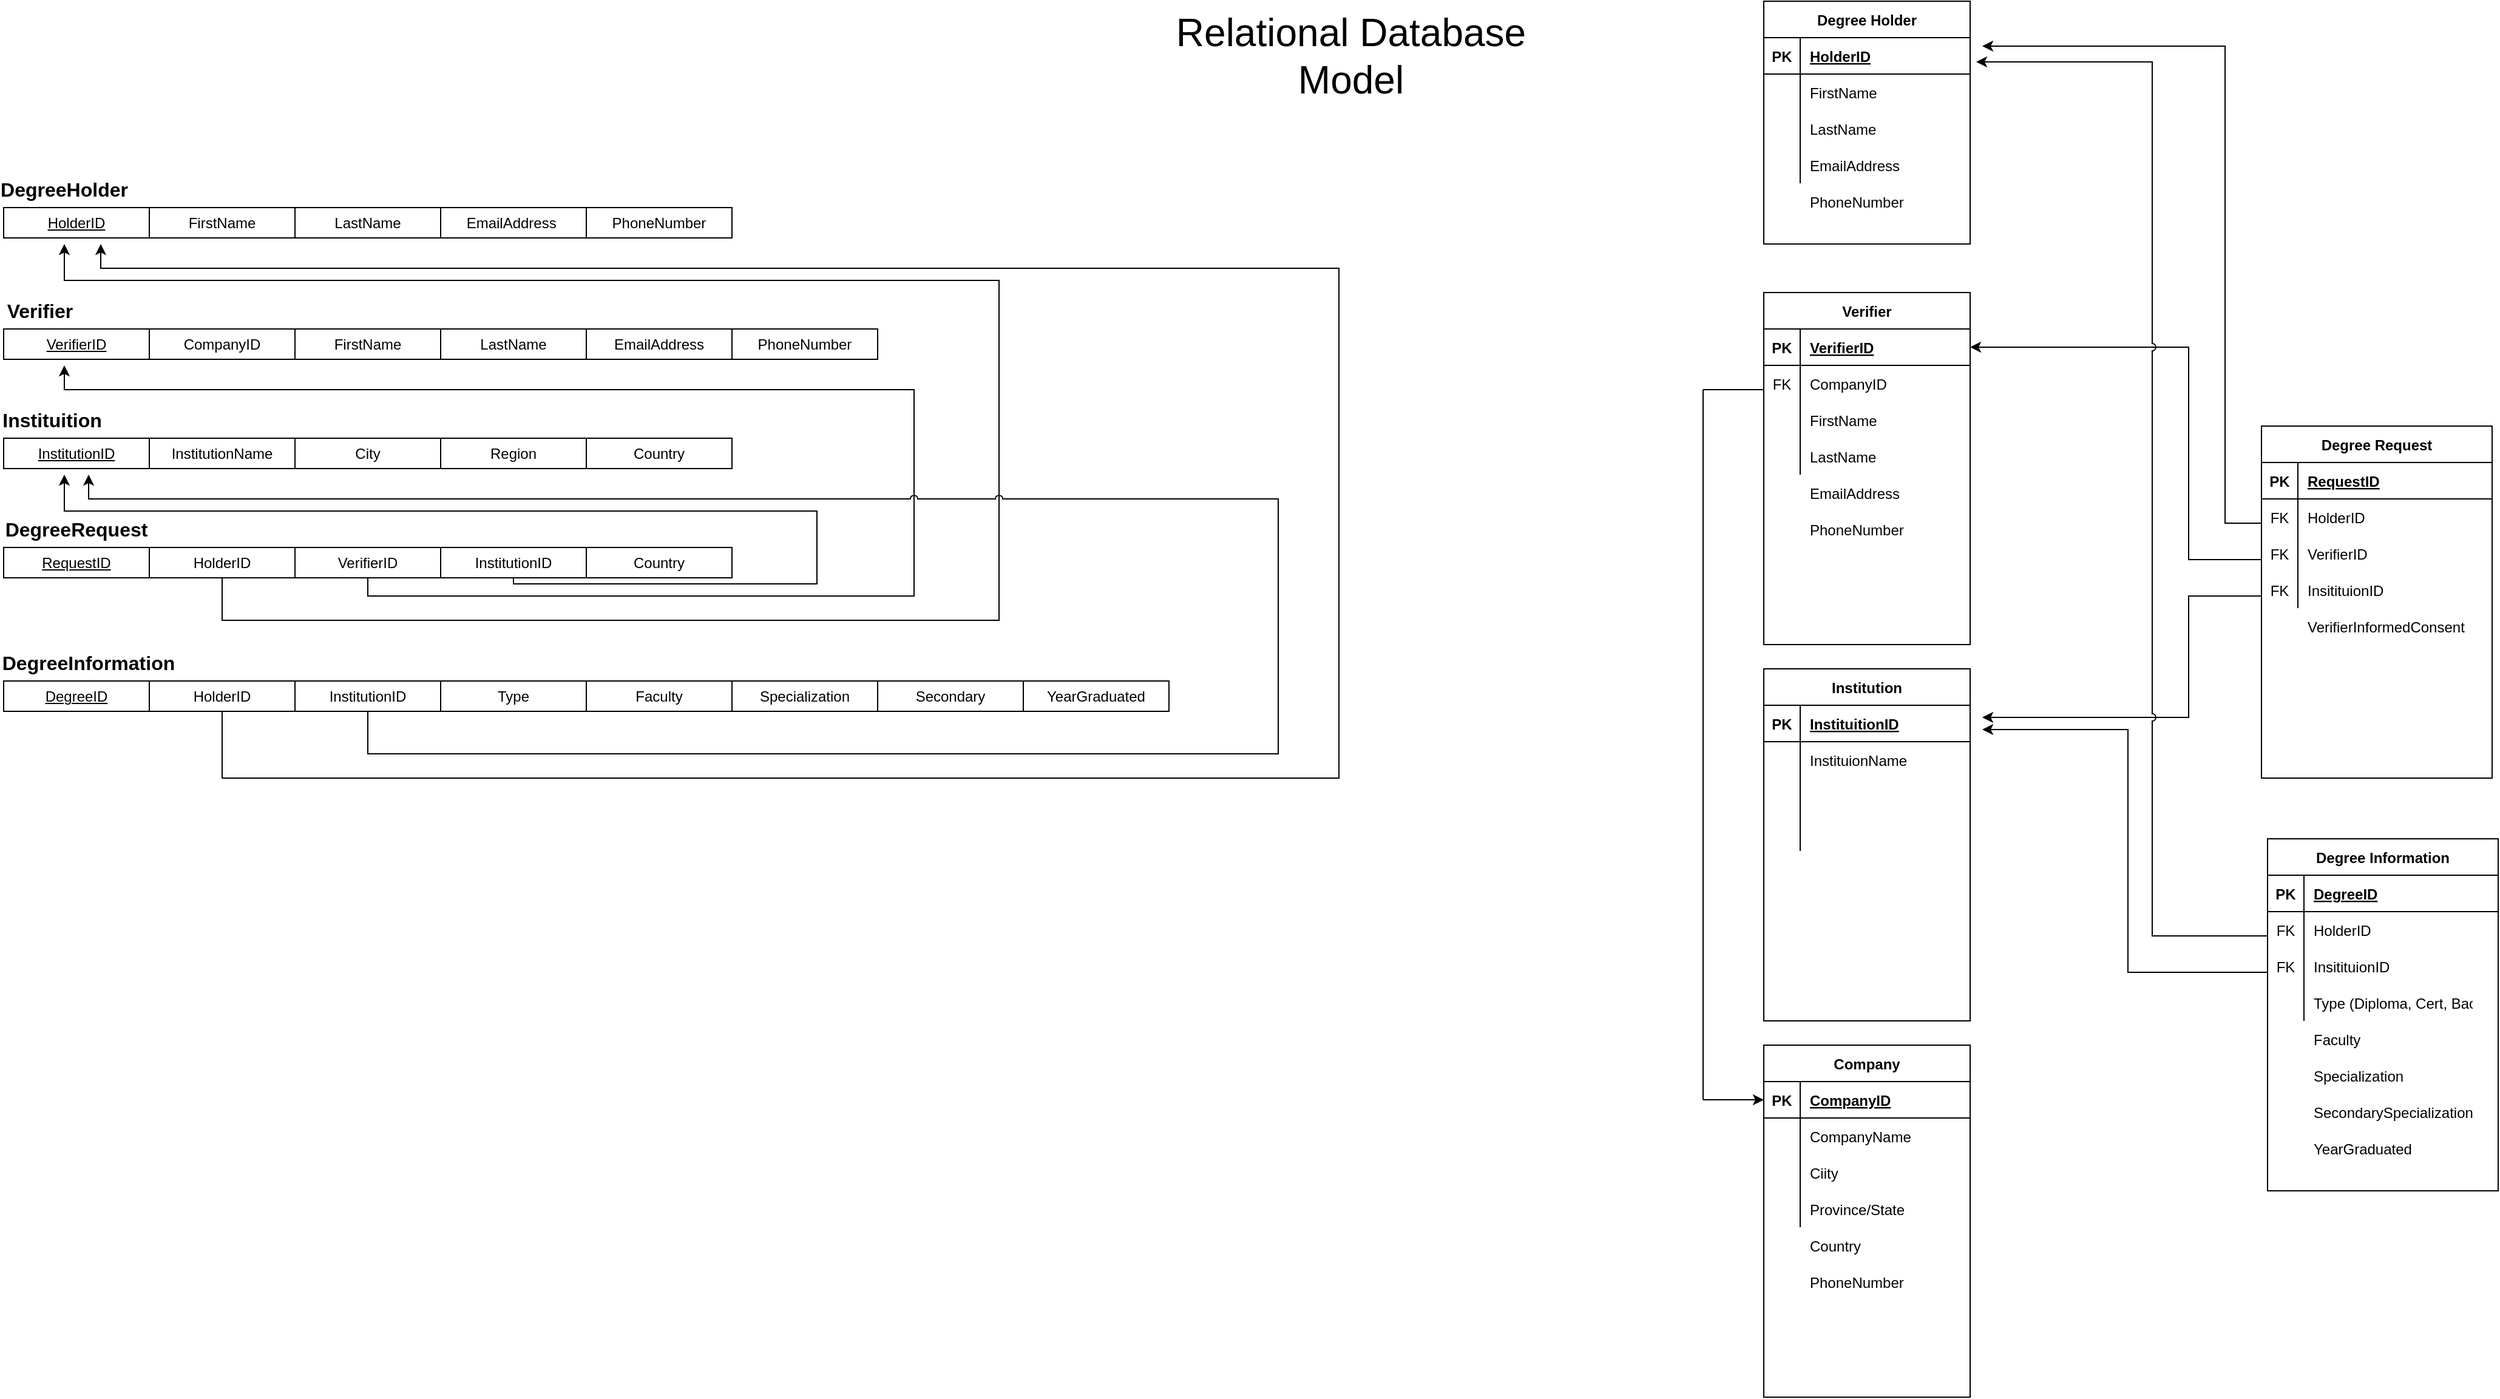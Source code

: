 <mxfile version="15.7.4" type="github">
  <diagram id="PkiKbskwBXoPGi8H-dcF" name="Page-1">
    <mxGraphModel dx="3731" dy="1134" grid="1" gridSize="10" guides="1" tooltips="1" connect="1" arrows="1" fold="1" page="1" pageScale="1" pageWidth="850" pageHeight="1100" math="0" shadow="0">
      <root>
        <mxCell id="0" />
        <mxCell id="1" parent="0" />
        <mxCell id="SjxEYa4bxG3GSwVHgH7I-1" value="Degree Holder" style="shape=table;startSize=30;container=1;collapsible=1;childLayout=tableLayout;fixedRows=1;rowLines=0;fontStyle=1;align=center;resizeLast=1;" vertex="1" parent="1">
          <mxGeometry x="-70" y="80" width="170" height="200" as="geometry" />
        </mxCell>
        <mxCell id="SjxEYa4bxG3GSwVHgH7I-2" value="" style="shape=partialRectangle;collapsible=0;dropTarget=0;pointerEvents=0;fillColor=none;top=0;left=0;bottom=1;right=0;points=[[0,0.5],[1,0.5]];portConstraint=eastwest;" vertex="1" parent="SjxEYa4bxG3GSwVHgH7I-1">
          <mxGeometry y="30" width="170" height="30" as="geometry" />
        </mxCell>
        <mxCell id="SjxEYa4bxG3GSwVHgH7I-3" value="PK" style="shape=partialRectangle;connectable=0;fillColor=none;top=0;left=0;bottom=0;right=0;fontStyle=1;overflow=hidden;" vertex="1" parent="SjxEYa4bxG3GSwVHgH7I-2">
          <mxGeometry width="30" height="30" as="geometry">
            <mxRectangle width="30" height="30" as="alternateBounds" />
          </mxGeometry>
        </mxCell>
        <mxCell id="SjxEYa4bxG3GSwVHgH7I-4" value="HolderID" style="shape=partialRectangle;connectable=0;fillColor=none;top=0;left=0;bottom=0;right=0;align=left;spacingLeft=6;fontStyle=5;overflow=hidden;" vertex="1" parent="SjxEYa4bxG3GSwVHgH7I-2">
          <mxGeometry x="30" width="140" height="30" as="geometry">
            <mxRectangle width="140" height="30" as="alternateBounds" />
          </mxGeometry>
        </mxCell>
        <mxCell id="SjxEYa4bxG3GSwVHgH7I-5" value="" style="shape=partialRectangle;collapsible=0;dropTarget=0;pointerEvents=0;fillColor=none;top=0;left=0;bottom=0;right=0;points=[[0,0.5],[1,0.5]];portConstraint=eastwest;" vertex="1" parent="SjxEYa4bxG3GSwVHgH7I-1">
          <mxGeometry y="60" width="170" height="30" as="geometry" />
        </mxCell>
        <mxCell id="SjxEYa4bxG3GSwVHgH7I-6" value="" style="shape=partialRectangle;connectable=0;fillColor=none;top=0;left=0;bottom=0;right=0;editable=1;overflow=hidden;" vertex="1" parent="SjxEYa4bxG3GSwVHgH7I-5">
          <mxGeometry width="30" height="30" as="geometry">
            <mxRectangle width="30" height="30" as="alternateBounds" />
          </mxGeometry>
        </mxCell>
        <mxCell id="SjxEYa4bxG3GSwVHgH7I-7" value="FirstName    " style="shape=partialRectangle;connectable=0;fillColor=none;top=0;left=0;bottom=0;right=0;align=left;spacingLeft=6;overflow=hidden;" vertex="1" parent="SjxEYa4bxG3GSwVHgH7I-5">
          <mxGeometry x="30" width="140" height="30" as="geometry">
            <mxRectangle width="140" height="30" as="alternateBounds" />
          </mxGeometry>
        </mxCell>
        <mxCell id="SjxEYa4bxG3GSwVHgH7I-8" value="" style="shape=partialRectangle;collapsible=0;dropTarget=0;pointerEvents=0;fillColor=none;top=0;left=0;bottom=0;right=0;points=[[0,0.5],[1,0.5]];portConstraint=eastwest;" vertex="1" parent="SjxEYa4bxG3GSwVHgH7I-1">
          <mxGeometry y="90" width="170" height="30" as="geometry" />
        </mxCell>
        <mxCell id="SjxEYa4bxG3GSwVHgH7I-9" value="" style="shape=partialRectangle;connectable=0;fillColor=none;top=0;left=0;bottom=0;right=0;editable=1;overflow=hidden;" vertex="1" parent="SjxEYa4bxG3GSwVHgH7I-8">
          <mxGeometry width="30" height="30" as="geometry">
            <mxRectangle width="30" height="30" as="alternateBounds" />
          </mxGeometry>
        </mxCell>
        <mxCell id="SjxEYa4bxG3GSwVHgH7I-10" value="LastName" style="shape=partialRectangle;connectable=0;fillColor=none;top=0;left=0;bottom=0;right=0;align=left;spacingLeft=6;overflow=hidden;" vertex="1" parent="SjxEYa4bxG3GSwVHgH7I-8">
          <mxGeometry x="30" width="140" height="30" as="geometry">
            <mxRectangle width="140" height="30" as="alternateBounds" />
          </mxGeometry>
        </mxCell>
        <mxCell id="SjxEYa4bxG3GSwVHgH7I-11" value="" style="shape=partialRectangle;collapsible=0;dropTarget=0;pointerEvents=0;fillColor=none;top=0;left=0;bottom=0;right=0;points=[[0,0.5],[1,0.5]];portConstraint=eastwest;" vertex="1" parent="SjxEYa4bxG3GSwVHgH7I-1">
          <mxGeometry y="120" width="170" height="30" as="geometry" />
        </mxCell>
        <mxCell id="SjxEYa4bxG3GSwVHgH7I-12" value="" style="shape=partialRectangle;connectable=0;fillColor=none;top=0;left=0;bottom=0;right=0;editable=1;overflow=hidden;" vertex="1" parent="SjxEYa4bxG3GSwVHgH7I-11">
          <mxGeometry width="30" height="30" as="geometry">
            <mxRectangle width="30" height="30" as="alternateBounds" />
          </mxGeometry>
        </mxCell>
        <mxCell id="SjxEYa4bxG3GSwVHgH7I-13" value="" style="shape=partialRectangle;connectable=0;fillColor=none;top=0;left=0;bottom=0;right=0;align=left;spacingLeft=6;overflow=hidden;" vertex="1" parent="SjxEYa4bxG3GSwVHgH7I-11">
          <mxGeometry x="30" width="140" height="30" as="geometry">
            <mxRectangle width="140" height="30" as="alternateBounds" />
          </mxGeometry>
        </mxCell>
        <mxCell id="SjxEYa4bxG3GSwVHgH7I-14" value="EmailAddress" style="shape=partialRectangle;connectable=0;fillColor=none;top=0;left=0;bottom=0;right=0;align=left;spacingLeft=6;overflow=hidden;" vertex="1" parent="1">
          <mxGeometry x="-40" y="200" width="140" height="30" as="geometry">
            <mxRectangle width="140" height="30" as="alternateBounds" />
          </mxGeometry>
        </mxCell>
        <mxCell id="SjxEYa4bxG3GSwVHgH7I-15" value="PhoneNumber" style="shape=partialRectangle;connectable=0;fillColor=none;top=0;left=0;bottom=0;right=0;align=left;spacingLeft=6;overflow=hidden;" vertex="1" parent="1">
          <mxGeometry x="-40" y="230" width="140" height="30" as="geometry">
            <mxRectangle width="140" height="30" as="alternateBounds" />
          </mxGeometry>
        </mxCell>
        <mxCell id="SjxEYa4bxG3GSwVHgH7I-16" value="Verifier" style="shape=table;startSize=30;container=1;collapsible=1;childLayout=tableLayout;fixedRows=1;rowLines=0;fontStyle=1;align=center;resizeLast=1;" vertex="1" parent="1">
          <mxGeometry x="-70" y="320" width="170" height="290" as="geometry" />
        </mxCell>
        <mxCell id="SjxEYa4bxG3GSwVHgH7I-17" value="" style="shape=partialRectangle;collapsible=0;dropTarget=0;pointerEvents=0;fillColor=none;top=0;left=0;bottom=1;right=0;points=[[0,0.5],[1,0.5]];portConstraint=eastwest;" vertex="1" parent="SjxEYa4bxG3GSwVHgH7I-16">
          <mxGeometry y="30" width="170" height="30" as="geometry" />
        </mxCell>
        <mxCell id="SjxEYa4bxG3GSwVHgH7I-18" value="PK" style="shape=partialRectangle;connectable=0;fillColor=none;top=0;left=0;bottom=0;right=0;fontStyle=1;overflow=hidden;" vertex="1" parent="SjxEYa4bxG3GSwVHgH7I-17">
          <mxGeometry width="30" height="30" as="geometry">
            <mxRectangle width="30" height="30" as="alternateBounds" />
          </mxGeometry>
        </mxCell>
        <mxCell id="SjxEYa4bxG3GSwVHgH7I-19" value="VerifierID" style="shape=partialRectangle;connectable=0;fillColor=none;top=0;left=0;bottom=0;right=0;align=left;spacingLeft=6;fontStyle=5;overflow=hidden;" vertex="1" parent="SjxEYa4bxG3GSwVHgH7I-17">
          <mxGeometry x="30" width="140" height="30" as="geometry">
            <mxRectangle width="140" height="30" as="alternateBounds" />
          </mxGeometry>
        </mxCell>
        <mxCell id="SjxEYa4bxG3GSwVHgH7I-26" value="" style="shape=partialRectangle;collapsible=0;dropTarget=0;pointerEvents=0;fillColor=none;top=0;left=0;bottom=0;right=0;points=[[0,0.5],[1,0.5]];portConstraint=eastwest;" vertex="1" parent="SjxEYa4bxG3GSwVHgH7I-16">
          <mxGeometry y="60" width="170" height="30" as="geometry" />
        </mxCell>
        <mxCell id="SjxEYa4bxG3GSwVHgH7I-27" value="" style="shape=partialRectangle;connectable=0;fillColor=none;top=0;left=0;bottom=0;right=0;editable=1;overflow=hidden;" vertex="1" parent="SjxEYa4bxG3GSwVHgH7I-26">
          <mxGeometry width="30" height="30" as="geometry">
            <mxRectangle width="30" height="30" as="alternateBounds" />
          </mxGeometry>
        </mxCell>
        <mxCell id="SjxEYa4bxG3GSwVHgH7I-28" value="" style="shape=partialRectangle;connectable=0;fillColor=none;top=0;left=0;bottom=0;right=0;align=left;spacingLeft=6;overflow=hidden;" vertex="1" parent="SjxEYa4bxG3GSwVHgH7I-26">
          <mxGeometry x="30" width="140" height="30" as="geometry">
            <mxRectangle width="140" height="30" as="alternateBounds" />
          </mxGeometry>
        </mxCell>
        <mxCell id="SjxEYa4bxG3GSwVHgH7I-20" value="" style="shape=partialRectangle;collapsible=0;dropTarget=0;pointerEvents=0;fillColor=none;top=0;left=0;bottom=0;right=0;points=[[0,0.5],[1,0.5]];portConstraint=eastwest;" vertex="1" parent="SjxEYa4bxG3GSwVHgH7I-16">
          <mxGeometry y="90" width="170" height="30" as="geometry" />
        </mxCell>
        <mxCell id="SjxEYa4bxG3GSwVHgH7I-21" value="" style="shape=partialRectangle;connectable=0;fillColor=none;top=0;left=0;bottom=0;right=0;editable=1;overflow=hidden;" vertex="1" parent="SjxEYa4bxG3GSwVHgH7I-20">
          <mxGeometry width="30" height="30" as="geometry">
            <mxRectangle width="30" height="30" as="alternateBounds" />
          </mxGeometry>
        </mxCell>
        <mxCell id="SjxEYa4bxG3GSwVHgH7I-22" value="FirstName    " style="shape=partialRectangle;connectable=0;fillColor=none;top=0;left=0;bottom=0;right=0;align=left;spacingLeft=6;overflow=hidden;" vertex="1" parent="SjxEYa4bxG3GSwVHgH7I-20">
          <mxGeometry x="30" width="140" height="30" as="geometry">
            <mxRectangle width="140" height="30" as="alternateBounds" />
          </mxGeometry>
        </mxCell>
        <mxCell id="SjxEYa4bxG3GSwVHgH7I-23" value="" style="shape=partialRectangle;collapsible=0;dropTarget=0;pointerEvents=0;fillColor=none;top=0;left=0;bottom=0;right=0;points=[[0,0.5],[1,0.5]];portConstraint=eastwest;" vertex="1" parent="SjxEYa4bxG3GSwVHgH7I-16">
          <mxGeometry y="120" width="170" height="30" as="geometry" />
        </mxCell>
        <mxCell id="SjxEYa4bxG3GSwVHgH7I-24" value="" style="shape=partialRectangle;connectable=0;fillColor=none;top=0;left=0;bottom=0;right=0;editable=1;overflow=hidden;" vertex="1" parent="SjxEYa4bxG3GSwVHgH7I-23">
          <mxGeometry width="30" height="30" as="geometry">
            <mxRectangle width="30" height="30" as="alternateBounds" />
          </mxGeometry>
        </mxCell>
        <mxCell id="SjxEYa4bxG3GSwVHgH7I-25" value="LastName" style="shape=partialRectangle;connectable=0;fillColor=none;top=0;left=0;bottom=0;right=0;align=left;spacingLeft=6;overflow=hidden;" vertex="1" parent="SjxEYa4bxG3GSwVHgH7I-23">
          <mxGeometry x="30" width="140" height="30" as="geometry">
            <mxRectangle width="140" height="30" as="alternateBounds" />
          </mxGeometry>
        </mxCell>
        <mxCell id="SjxEYa4bxG3GSwVHgH7I-29" value="EmailAddress" style="shape=partialRectangle;connectable=0;fillColor=none;top=0;left=0;bottom=0;right=0;align=left;spacingLeft=6;overflow=hidden;" vertex="1" parent="1">
          <mxGeometry x="-40" y="470" width="140" height="30" as="geometry">
            <mxRectangle width="140" height="30" as="alternateBounds" />
          </mxGeometry>
        </mxCell>
        <mxCell id="SjxEYa4bxG3GSwVHgH7I-30" value="PhoneNumber" style="shape=partialRectangle;connectable=0;fillColor=none;top=0;left=0;bottom=0;right=0;align=left;spacingLeft=6;overflow=hidden;" vertex="1" parent="1">
          <mxGeometry x="-40" y="500" width="140" height="30" as="geometry">
            <mxRectangle width="140" height="30" as="alternateBounds" />
          </mxGeometry>
        </mxCell>
        <mxCell id="SjxEYa4bxG3GSwVHgH7I-31" value="CompanyID" style="shape=partialRectangle;connectable=0;fillColor=none;top=0;left=0;bottom=0;right=0;align=left;spacingLeft=6;overflow=hidden;" vertex="1" parent="1">
          <mxGeometry x="-40" y="380" width="140" height="30" as="geometry">
            <mxRectangle width="140" height="30" as="alternateBounds" />
          </mxGeometry>
        </mxCell>
        <mxCell id="SjxEYa4bxG3GSwVHgH7I-32" value="FK" style="shape=partialRectangle;connectable=0;fillColor=none;top=0;left=0;bottom=0;right=0;fontStyle=0;overflow=hidden;" vertex="1" parent="1">
          <mxGeometry x="-70" y="380" width="30" height="30" as="geometry">
            <mxRectangle width="30" height="30" as="alternateBounds" />
          </mxGeometry>
        </mxCell>
        <mxCell id="SjxEYa4bxG3GSwVHgH7I-50" value="Institution" style="shape=table;startSize=30;container=1;collapsible=1;childLayout=tableLayout;fixedRows=1;rowLines=0;fontStyle=1;align=center;resizeLast=1;" vertex="1" parent="1">
          <mxGeometry x="-70" y="630" width="170" height="290" as="geometry" />
        </mxCell>
        <mxCell id="SjxEYa4bxG3GSwVHgH7I-51" value="" style="shape=partialRectangle;collapsible=0;dropTarget=0;pointerEvents=0;fillColor=none;top=0;left=0;bottom=1;right=0;points=[[0,0.5],[1,0.5]];portConstraint=eastwest;" vertex="1" parent="SjxEYa4bxG3GSwVHgH7I-50">
          <mxGeometry y="30" width="170" height="30" as="geometry" />
        </mxCell>
        <mxCell id="SjxEYa4bxG3GSwVHgH7I-52" value="PK" style="shape=partialRectangle;connectable=0;fillColor=none;top=0;left=0;bottom=0;right=0;fontStyle=1;overflow=hidden;" vertex="1" parent="SjxEYa4bxG3GSwVHgH7I-51">
          <mxGeometry width="30" height="30" as="geometry">
            <mxRectangle width="30" height="30" as="alternateBounds" />
          </mxGeometry>
        </mxCell>
        <mxCell id="SjxEYa4bxG3GSwVHgH7I-53" value="InstituitionID" style="shape=partialRectangle;connectable=0;fillColor=none;top=0;left=0;bottom=0;right=0;align=left;spacingLeft=6;fontStyle=5;overflow=hidden;" vertex="1" parent="SjxEYa4bxG3GSwVHgH7I-51">
          <mxGeometry x="30" width="140" height="30" as="geometry">
            <mxRectangle width="140" height="30" as="alternateBounds" />
          </mxGeometry>
        </mxCell>
        <mxCell id="SjxEYa4bxG3GSwVHgH7I-54" value="" style="shape=partialRectangle;collapsible=0;dropTarget=0;pointerEvents=0;fillColor=none;top=0;left=0;bottom=0;right=0;points=[[0,0.5],[1,0.5]];portConstraint=eastwest;" vertex="1" parent="SjxEYa4bxG3GSwVHgH7I-50">
          <mxGeometry y="60" width="170" height="30" as="geometry" />
        </mxCell>
        <mxCell id="SjxEYa4bxG3GSwVHgH7I-55" value="" style="shape=partialRectangle;connectable=0;fillColor=none;top=0;left=0;bottom=0;right=0;editable=1;overflow=hidden;" vertex="1" parent="SjxEYa4bxG3GSwVHgH7I-54">
          <mxGeometry width="30" height="30" as="geometry">
            <mxRectangle width="30" height="30" as="alternateBounds" />
          </mxGeometry>
        </mxCell>
        <mxCell id="SjxEYa4bxG3GSwVHgH7I-56" value="" style="shape=partialRectangle;connectable=0;fillColor=none;top=0;left=0;bottom=0;right=0;align=left;spacingLeft=6;overflow=hidden;" vertex="1" parent="SjxEYa4bxG3GSwVHgH7I-54">
          <mxGeometry x="30" width="140" height="30" as="geometry">
            <mxRectangle width="140" height="30" as="alternateBounds" />
          </mxGeometry>
        </mxCell>
        <mxCell id="SjxEYa4bxG3GSwVHgH7I-57" value="" style="shape=partialRectangle;collapsible=0;dropTarget=0;pointerEvents=0;fillColor=none;top=0;left=0;bottom=0;right=0;points=[[0,0.5],[1,0.5]];portConstraint=eastwest;" vertex="1" parent="SjxEYa4bxG3GSwVHgH7I-50">
          <mxGeometry y="90" width="170" height="30" as="geometry" />
        </mxCell>
        <mxCell id="SjxEYa4bxG3GSwVHgH7I-58" value="" style="shape=partialRectangle;connectable=0;fillColor=none;top=0;left=0;bottom=0;right=0;editable=1;overflow=hidden;" vertex="1" parent="SjxEYa4bxG3GSwVHgH7I-57">
          <mxGeometry width="30" height="30" as="geometry">
            <mxRectangle width="30" height="30" as="alternateBounds" />
          </mxGeometry>
        </mxCell>
        <mxCell id="SjxEYa4bxG3GSwVHgH7I-59" value="" style="shape=partialRectangle;connectable=0;fillColor=none;top=0;left=0;bottom=0;right=0;align=left;spacingLeft=6;overflow=hidden;" vertex="1" parent="SjxEYa4bxG3GSwVHgH7I-57">
          <mxGeometry x="30" width="140" height="30" as="geometry">
            <mxRectangle width="140" height="30" as="alternateBounds" />
          </mxGeometry>
        </mxCell>
        <mxCell id="SjxEYa4bxG3GSwVHgH7I-60" value="" style="shape=partialRectangle;collapsible=0;dropTarget=0;pointerEvents=0;fillColor=none;top=0;left=0;bottom=0;right=0;points=[[0,0.5],[1,0.5]];portConstraint=eastwest;" vertex="1" parent="SjxEYa4bxG3GSwVHgH7I-50">
          <mxGeometry y="120" width="170" height="30" as="geometry" />
        </mxCell>
        <mxCell id="SjxEYa4bxG3GSwVHgH7I-61" value="" style="shape=partialRectangle;connectable=0;fillColor=none;top=0;left=0;bottom=0;right=0;editable=1;overflow=hidden;" vertex="1" parent="SjxEYa4bxG3GSwVHgH7I-60">
          <mxGeometry width="30" height="30" as="geometry">
            <mxRectangle width="30" height="30" as="alternateBounds" />
          </mxGeometry>
        </mxCell>
        <mxCell id="SjxEYa4bxG3GSwVHgH7I-62" value="" style="shape=partialRectangle;connectable=0;fillColor=none;top=0;left=0;bottom=0;right=0;align=left;spacingLeft=6;overflow=hidden;" vertex="1" parent="SjxEYa4bxG3GSwVHgH7I-60">
          <mxGeometry x="30" width="140" height="30" as="geometry">
            <mxRectangle width="140" height="30" as="alternateBounds" />
          </mxGeometry>
        </mxCell>
        <mxCell id="SjxEYa4bxG3GSwVHgH7I-65" value="InstituionName" style="shape=partialRectangle;connectable=0;fillColor=none;top=0;left=0;bottom=0;right=0;align=left;spacingLeft=6;overflow=hidden;" vertex="1" parent="1">
          <mxGeometry x="-40" y="690" width="140" height="30" as="geometry">
            <mxRectangle width="140" height="30" as="alternateBounds" />
          </mxGeometry>
        </mxCell>
        <mxCell id="SjxEYa4bxG3GSwVHgH7I-67" value="Company" style="shape=table;startSize=30;container=1;collapsible=1;childLayout=tableLayout;fixedRows=1;rowLines=0;fontStyle=1;align=center;resizeLast=1;" vertex="1" parent="1">
          <mxGeometry x="-70" y="940" width="170" height="290" as="geometry" />
        </mxCell>
        <mxCell id="SjxEYa4bxG3GSwVHgH7I-68" value="" style="shape=partialRectangle;collapsible=0;dropTarget=0;pointerEvents=0;fillColor=none;top=0;left=0;bottom=1;right=0;points=[[0,0.5],[1,0.5]];portConstraint=eastwest;" vertex="1" parent="SjxEYa4bxG3GSwVHgH7I-67">
          <mxGeometry y="30" width="170" height="30" as="geometry" />
        </mxCell>
        <mxCell id="SjxEYa4bxG3GSwVHgH7I-69" value="PK" style="shape=partialRectangle;connectable=0;fillColor=none;top=0;left=0;bottom=0;right=0;fontStyle=1;overflow=hidden;" vertex="1" parent="SjxEYa4bxG3GSwVHgH7I-68">
          <mxGeometry width="30" height="30" as="geometry">
            <mxRectangle width="30" height="30" as="alternateBounds" />
          </mxGeometry>
        </mxCell>
        <mxCell id="SjxEYa4bxG3GSwVHgH7I-70" value="CompanyID" style="shape=partialRectangle;connectable=0;fillColor=none;top=0;left=0;bottom=0;right=0;align=left;spacingLeft=6;fontStyle=5;overflow=hidden;" vertex="1" parent="SjxEYa4bxG3GSwVHgH7I-68">
          <mxGeometry x="30" width="140" height="30" as="geometry">
            <mxRectangle width="140" height="30" as="alternateBounds" />
          </mxGeometry>
        </mxCell>
        <mxCell id="SjxEYa4bxG3GSwVHgH7I-71" value="" style="shape=partialRectangle;collapsible=0;dropTarget=0;pointerEvents=0;fillColor=none;top=0;left=0;bottom=0;right=0;points=[[0,0.5],[1,0.5]];portConstraint=eastwest;" vertex="1" parent="SjxEYa4bxG3GSwVHgH7I-67">
          <mxGeometry y="60" width="170" height="30" as="geometry" />
        </mxCell>
        <mxCell id="SjxEYa4bxG3GSwVHgH7I-72" value="" style="shape=partialRectangle;connectable=0;fillColor=none;top=0;left=0;bottom=0;right=0;editable=1;overflow=hidden;" vertex="1" parent="SjxEYa4bxG3GSwVHgH7I-71">
          <mxGeometry width="30" height="30" as="geometry">
            <mxRectangle width="30" height="30" as="alternateBounds" />
          </mxGeometry>
        </mxCell>
        <mxCell id="SjxEYa4bxG3GSwVHgH7I-73" value="" style="shape=partialRectangle;connectable=0;fillColor=none;top=0;left=0;bottom=0;right=0;align=left;spacingLeft=6;overflow=hidden;" vertex="1" parent="SjxEYa4bxG3GSwVHgH7I-71">
          <mxGeometry x="30" width="140" height="30" as="geometry">
            <mxRectangle width="140" height="30" as="alternateBounds" />
          </mxGeometry>
        </mxCell>
        <mxCell id="SjxEYa4bxG3GSwVHgH7I-74" value="" style="shape=partialRectangle;collapsible=0;dropTarget=0;pointerEvents=0;fillColor=none;top=0;left=0;bottom=0;right=0;points=[[0,0.5],[1,0.5]];portConstraint=eastwest;" vertex="1" parent="SjxEYa4bxG3GSwVHgH7I-67">
          <mxGeometry y="90" width="170" height="30" as="geometry" />
        </mxCell>
        <mxCell id="SjxEYa4bxG3GSwVHgH7I-75" value="" style="shape=partialRectangle;connectable=0;fillColor=none;top=0;left=0;bottom=0;right=0;editable=1;overflow=hidden;" vertex="1" parent="SjxEYa4bxG3GSwVHgH7I-74">
          <mxGeometry width="30" height="30" as="geometry">
            <mxRectangle width="30" height="30" as="alternateBounds" />
          </mxGeometry>
        </mxCell>
        <mxCell id="SjxEYa4bxG3GSwVHgH7I-76" value="Ciity" style="shape=partialRectangle;connectable=0;fillColor=none;top=0;left=0;bottom=0;right=0;align=left;spacingLeft=6;overflow=hidden;" vertex="1" parent="SjxEYa4bxG3GSwVHgH7I-74">
          <mxGeometry x="30" width="140" height="30" as="geometry">
            <mxRectangle width="140" height="30" as="alternateBounds" />
          </mxGeometry>
        </mxCell>
        <mxCell id="SjxEYa4bxG3GSwVHgH7I-77" value="" style="shape=partialRectangle;collapsible=0;dropTarget=0;pointerEvents=0;fillColor=none;top=0;left=0;bottom=0;right=0;points=[[0,0.5],[1,0.5]];portConstraint=eastwest;" vertex="1" parent="SjxEYa4bxG3GSwVHgH7I-67">
          <mxGeometry y="120" width="170" height="30" as="geometry" />
        </mxCell>
        <mxCell id="SjxEYa4bxG3GSwVHgH7I-78" value="" style="shape=partialRectangle;connectable=0;fillColor=none;top=0;left=0;bottom=0;right=0;editable=1;overflow=hidden;" vertex="1" parent="SjxEYa4bxG3GSwVHgH7I-77">
          <mxGeometry width="30" height="30" as="geometry">
            <mxRectangle width="30" height="30" as="alternateBounds" />
          </mxGeometry>
        </mxCell>
        <mxCell id="SjxEYa4bxG3GSwVHgH7I-79" value="Province/State" style="shape=partialRectangle;connectable=0;fillColor=none;top=0;left=0;bottom=0;right=0;align=left;spacingLeft=6;overflow=hidden;" vertex="1" parent="SjxEYa4bxG3GSwVHgH7I-77">
          <mxGeometry x="30" width="140" height="30" as="geometry">
            <mxRectangle width="140" height="30" as="alternateBounds" />
          </mxGeometry>
        </mxCell>
        <mxCell id="SjxEYa4bxG3GSwVHgH7I-80" value="Country" style="shape=partialRectangle;connectable=0;fillColor=none;top=0;left=0;bottom=0;right=0;align=left;spacingLeft=6;overflow=hidden;" vertex="1" parent="1">
          <mxGeometry x="-40" y="1090" width="140" height="30" as="geometry">
            <mxRectangle width="140" height="30" as="alternateBounds" />
          </mxGeometry>
        </mxCell>
        <mxCell id="SjxEYa4bxG3GSwVHgH7I-81" value="PhoneNumber" style="shape=partialRectangle;connectable=0;fillColor=none;top=0;left=0;bottom=0;right=0;align=left;spacingLeft=6;overflow=hidden;" vertex="1" parent="1">
          <mxGeometry x="-40" y="1120" width="140" height="30" as="geometry">
            <mxRectangle width="140" height="30" as="alternateBounds" />
          </mxGeometry>
        </mxCell>
        <mxCell id="SjxEYa4bxG3GSwVHgH7I-82" value="CompanyName" style="shape=partialRectangle;connectable=0;fillColor=none;top=0;left=0;bottom=0;right=0;align=left;spacingLeft=6;overflow=hidden;" vertex="1" parent="1">
          <mxGeometry x="-40" y="1000" width="140" height="30" as="geometry">
            <mxRectangle width="140" height="30" as="alternateBounds" />
          </mxGeometry>
        </mxCell>
        <mxCell id="SjxEYa4bxG3GSwVHgH7I-86" value="" style="endArrow=none;html=1;rounded=0;" edge="1" parent="1">
          <mxGeometry width="50" height="50" relative="1" as="geometry">
            <mxPoint x="-120" y="400" as="sourcePoint" />
            <mxPoint x="-70" y="400" as="targetPoint" />
          </mxGeometry>
        </mxCell>
        <mxCell id="SjxEYa4bxG3GSwVHgH7I-87" value="" style="endArrow=none;html=1;rounded=0;" edge="1" parent="1">
          <mxGeometry width="50" height="50" relative="1" as="geometry">
            <mxPoint x="-120" y="400" as="sourcePoint" />
            <mxPoint x="-120" y="985" as="targetPoint" />
          </mxGeometry>
        </mxCell>
        <mxCell id="SjxEYa4bxG3GSwVHgH7I-88" value="" style="endArrow=classic;html=1;rounded=0;entryX=0;entryY=0.5;entryDx=0;entryDy=0;" edge="1" parent="1" target="SjxEYa4bxG3GSwVHgH7I-68">
          <mxGeometry width="50" height="50" relative="1" as="geometry">
            <mxPoint x="-120" y="985" as="sourcePoint" />
            <mxPoint x="480" y="730" as="targetPoint" />
          </mxGeometry>
        </mxCell>
        <mxCell id="SjxEYa4bxG3GSwVHgH7I-89" value="Degree Request" style="shape=table;startSize=30;container=1;collapsible=1;childLayout=tableLayout;fixedRows=1;rowLines=0;fontStyle=1;align=center;resizeLast=1;" vertex="1" parent="1">
          <mxGeometry x="340" y="430" width="190" height="290" as="geometry" />
        </mxCell>
        <mxCell id="SjxEYa4bxG3GSwVHgH7I-90" value="" style="shape=partialRectangle;collapsible=0;dropTarget=0;pointerEvents=0;fillColor=none;top=0;left=0;bottom=1;right=0;points=[[0,0.5],[1,0.5]];portConstraint=eastwest;" vertex="1" parent="SjxEYa4bxG3GSwVHgH7I-89">
          <mxGeometry y="30" width="190" height="30" as="geometry" />
        </mxCell>
        <mxCell id="SjxEYa4bxG3GSwVHgH7I-91" value="PK" style="shape=partialRectangle;connectable=0;fillColor=none;top=0;left=0;bottom=0;right=0;fontStyle=1;overflow=hidden;" vertex="1" parent="SjxEYa4bxG3GSwVHgH7I-90">
          <mxGeometry width="30" height="30" as="geometry">
            <mxRectangle width="30" height="30" as="alternateBounds" />
          </mxGeometry>
        </mxCell>
        <mxCell id="SjxEYa4bxG3GSwVHgH7I-92" value="RequestID" style="shape=partialRectangle;connectable=0;fillColor=none;top=0;left=0;bottom=0;right=0;align=left;spacingLeft=6;fontStyle=5;overflow=hidden;" vertex="1" parent="SjxEYa4bxG3GSwVHgH7I-90">
          <mxGeometry x="30" width="160" height="30" as="geometry">
            <mxRectangle width="160" height="30" as="alternateBounds" />
          </mxGeometry>
        </mxCell>
        <mxCell id="SjxEYa4bxG3GSwVHgH7I-93" value="" style="shape=partialRectangle;collapsible=0;dropTarget=0;pointerEvents=0;fillColor=none;top=0;left=0;bottom=0;right=0;points=[[0,0.5],[1,0.5]];portConstraint=eastwest;" vertex="1" parent="SjxEYa4bxG3GSwVHgH7I-89">
          <mxGeometry y="60" width="190" height="30" as="geometry" />
        </mxCell>
        <mxCell id="SjxEYa4bxG3GSwVHgH7I-94" value="" style="shape=partialRectangle;connectable=0;fillColor=none;top=0;left=0;bottom=0;right=0;editable=1;overflow=hidden;" vertex="1" parent="SjxEYa4bxG3GSwVHgH7I-93">
          <mxGeometry width="30" height="30" as="geometry">
            <mxRectangle width="30" height="30" as="alternateBounds" />
          </mxGeometry>
        </mxCell>
        <mxCell id="SjxEYa4bxG3GSwVHgH7I-95" value="" style="shape=partialRectangle;connectable=0;fillColor=none;top=0;left=0;bottom=0;right=0;align=left;spacingLeft=6;overflow=hidden;" vertex="1" parent="SjxEYa4bxG3GSwVHgH7I-93">
          <mxGeometry x="30" width="160" height="30" as="geometry">
            <mxRectangle width="160" height="30" as="alternateBounds" />
          </mxGeometry>
        </mxCell>
        <mxCell id="SjxEYa4bxG3GSwVHgH7I-96" value="" style="shape=partialRectangle;collapsible=0;dropTarget=0;pointerEvents=0;fillColor=none;top=0;left=0;bottom=0;right=0;points=[[0,0.5],[1,0.5]];portConstraint=eastwest;" vertex="1" parent="SjxEYa4bxG3GSwVHgH7I-89">
          <mxGeometry y="90" width="190" height="30" as="geometry" />
        </mxCell>
        <mxCell id="SjxEYa4bxG3GSwVHgH7I-97" value="" style="shape=partialRectangle;connectable=0;fillColor=none;top=0;left=0;bottom=0;right=0;editable=1;overflow=hidden;" vertex="1" parent="SjxEYa4bxG3GSwVHgH7I-96">
          <mxGeometry width="30" height="30" as="geometry">
            <mxRectangle width="30" height="30" as="alternateBounds" />
          </mxGeometry>
        </mxCell>
        <mxCell id="SjxEYa4bxG3GSwVHgH7I-98" value="VerifierID" style="shape=partialRectangle;connectable=0;fillColor=none;top=0;left=0;bottom=0;right=0;align=left;spacingLeft=6;overflow=hidden;fontStyle=0" vertex="1" parent="SjxEYa4bxG3GSwVHgH7I-96">
          <mxGeometry x="30" width="160" height="30" as="geometry">
            <mxRectangle width="160" height="30" as="alternateBounds" />
          </mxGeometry>
        </mxCell>
        <mxCell id="SjxEYa4bxG3GSwVHgH7I-99" value="" style="shape=partialRectangle;collapsible=0;dropTarget=0;pointerEvents=0;fillColor=none;top=0;left=0;bottom=0;right=0;points=[[0,0.5],[1,0.5]];portConstraint=eastwest;" vertex="1" parent="SjxEYa4bxG3GSwVHgH7I-89">
          <mxGeometry y="120" width="190" height="30" as="geometry" />
        </mxCell>
        <mxCell id="SjxEYa4bxG3GSwVHgH7I-100" value="" style="shape=partialRectangle;connectable=0;fillColor=none;top=0;left=0;bottom=0;right=0;editable=1;overflow=hidden;" vertex="1" parent="SjxEYa4bxG3GSwVHgH7I-99">
          <mxGeometry width="30" height="30" as="geometry">
            <mxRectangle width="30" height="30" as="alternateBounds" />
          </mxGeometry>
        </mxCell>
        <mxCell id="SjxEYa4bxG3GSwVHgH7I-101" value="" style="shape=partialRectangle;connectable=0;fillColor=none;top=0;left=0;bottom=0;right=0;align=left;spacingLeft=6;overflow=hidden;" vertex="1" parent="SjxEYa4bxG3GSwVHgH7I-99">
          <mxGeometry x="30" width="160" height="30" as="geometry">
            <mxRectangle width="160" height="30" as="alternateBounds" />
          </mxGeometry>
        </mxCell>
        <mxCell id="SjxEYa4bxG3GSwVHgH7I-104" value="HolderID" style="shape=partialRectangle;connectable=0;fillColor=none;top=0;left=0;bottom=0;right=0;align=left;spacingLeft=6;overflow=hidden;fontStyle=0" vertex="1" parent="1">
          <mxGeometry x="370" y="490" width="140" height="30" as="geometry">
            <mxRectangle width="140" height="30" as="alternateBounds" />
          </mxGeometry>
        </mxCell>
        <mxCell id="SjxEYa4bxG3GSwVHgH7I-105" value="FK" style="shape=partialRectangle;connectable=0;fillColor=none;top=0;left=0;bottom=0;right=0;fontStyle=0;overflow=hidden;" vertex="1" parent="1">
          <mxGeometry x="340" y="490" width="30" height="30" as="geometry">
            <mxRectangle width="30" height="30" as="alternateBounds" />
          </mxGeometry>
        </mxCell>
        <mxCell id="SjxEYa4bxG3GSwVHgH7I-106" value="InsitituionID" style="shape=partialRectangle;connectable=0;fillColor=none;top=0;left=0;bottom=0;right=0;align=left;spacingLeft=6;overflow=hidden;fontStyle=0" vertex="1" parent="1">
          <mxGeometry x="370" y="550" width="140" height="30" as="geometry">
            <mxRectangle width="140" height="30" as="alternateBounds" />
          </mxGeometry>
        </mxCell>
        <mxCell id="SjxEYa4bxG3GSwVHgH7I-107" value="FK" style="shape=partialRectangle;connectable=0;fillColor=none;top=0;left=0;bottom=0;right=0;fontStyle=0;overflow=hidden;" vertex="1" parent="1">
          <mxGeometry x="340" y="520" width="30" height="30" as="geometry">
            <mxRectangle width="30" height="30" as="alternateBounds" />
          </mxGeometry>
        </mxCell>
        <mxCell id="SjxEYa4bxG3GSwVHgH7I-108" value="FK" style="shape=partialRectangle;connectable=0;fillColor=none;top=0;left=0;bottom=0;right=0;fontStyle=0;overflow=hidden;" vertex="1" parent="1">
          <mxGeometry x="340" y="550" width="30" height="30" as="geometry">
            <mxRectangle width="30" height="30" as="alternateBounds" />
          </mxGeometry>
        </mxCell>
        <mxCell id="SjxEYa4bxG3GSwVHgH7I-109" value="" style="endArrow=classic;html=1;rounded=0;" edge="1" parent="1">
          <mxGeometry width="50" height="50" relative="1" as="geometry">
            <mxPoint x="340" y="510" as="sourcePoint" />
            <mxPoint x="110" y="117" as="targetPoint" />
            <Array as="points">
              <mxPoint x="310" y="510" />
              <mxPoint x="310" y="117" />
            </Array>
          </mxGeometry>
        </mxCell>
        <mxCell id="SjxEYa4bxG3GSwVHgH7I-110" value="" style="endArrow=classic;html=1;rounded=0;entryX=1;entryY=0.5;entryDx=0;entryDy=0;" edge="1" parent="1" target="SjxEYa4bxG3GSwVHgH7I-17">
          <mxGeometry width="50" height="50" relative="1" as="geometry">
            <mxPoint x="340" y="540" as="sourcePoint" />
            <mxPoint x="110" y="480" as="targetPoint" />
            <Array as="points">
              <mxPoint x="310" y="540" />
              <mxPoint x="280" y="540" />
              <mxPoint x="280" y="365" />
            </Array>
          </mxGeometry>
        </mxCell>
        <mxCell id="SjxEYa4bxG3GSwVHgH7I-111" value="" style="endArrow=classic;html=1;rounded=0;" edge="1" parent="1">
          <mxGeometry width="50" height="50" relative="1" as="geometry">
            <mxPoint x="340" y="570" as="sourcePoint" />
            <mxPoint x="110" y="670" as="targetPoint" />
            <Array as="points">
              <mxPoint x="280" y="570" />
              <mxPoint x="280" y="670" />
              <mxPoint x="190" y="670" />
            </Array>
          </mxGeometry>
        </mxCell>
        <mxCell id="SjxEYa4bxG3GSwVHgH7I-112" value="VerifierInformedConsent" style="shape=partialRectangle;connectable=0;fillColor=none;top=0;left=0;bottom=0;right=0;align=left;spacingLeft=6;overflow=hidden;fontStyle=0" vertex="1" parent="1">
          <mxGeometry x="370" y="580" width="140" height="30" as="geometry">
            <mxRectangle width="140" height="30" as="alternateBounds" />
          </mxGeometry>
        </mxCell>
        <mxCell id="SjxEYa4bxG3GSwVHgH7I-113" value="Degree Information" style="shape=table;startSize=30;container=1;collapsible=1;childLayout=tableLayout;fixedRows=1;rowLines=0;fontStyle=1;align=center;resizeLast=1;" vertex="1" parent="1">
          <mxGeometry x="345" y="770" width="190" height="290" as="geometry" />
        </mxCell>
        <mxCell id="SjxEYa4bxG3GSwVHgH7I-114" value="" style="shape=partialRectangle;collapsible=0;dropTarget=0;pointerEvents=0;fillColor=none;top=0;left=0;bottom=1;right=0;points=[[0,0.5],[1,0.5]];portConstraint=eastwest;" vertex="1" parent="SjxEYa4bxG3GSwVHgH7I-113">
          <mxGeometry y="30" width="190" height="30" as="geometry" />
        </mxCell>
        <mxCell id="SjxEYa4bxG3GSwVHgH7I-115" value="PK" style="shape=partialRectangle;connectable=0;fillColor=none;top=0;left=0;bottom=0;right=0;fontStyle=1;overflow=hidden;" vertex="1" parent="SjxEYa4bxG3GSwVHgH7I-114">
          <mxGeometry width="30" height="30" as="geometry">
            <mxRectangle width="30" height="30" as="alternateBounds" />
          </mxGeometry>
        </mxCell>
        <mxCell id="SjxEYa4bxG3GSwVHgH7I-116" value="DegreeID" style="shape=partialRectangle;connectable=0;fillColor=none;top=0;left=0;bottom=0;right=0;align=left;spacingLeft=6;fontStyle=5;overflow=hidden;" vertex="1" parent="SjxEYa4bxG3GSwVHgH7I-114">
          <mxGeometry x="30" width="160" height="30" as="geometry">
            <mxRectangle width="160" height="30" as="alternateBounds" />
          </mxGeometry>
        </mxCell>
        <mxCell id="SjxEYa4bxG3GSwVHgH7I-117" value="" style="shape=partialRectangle;collapsible=0;dropTarget=0;pointerEvents=0;fillColor=none;top=0;left=0;bottom=0;right=0;points=[[0,0.5],[1,0.5]];portConstraint=eastwest;" vertex="1" parent="SjxEYa4bxG3GSwVHgH7I-113">
          <mxGeometry y="60" width="190" height="30" as="geometry" />
        </mxCell>
        <mxCell id="SjxEYa4bxG3GSwVHgH7I-118" value="" style="shape=partialRectangle;connectable=0;fillColor=none;top=0;left=0;bottom=0;right=0;editable=1;overflow=hidden;" vertex="1" parent="SjxEYa4bxG3GSwVHgH7I-117">
          <mxGeometry width="30" height="30" as="geometry">
            <mxRectangle width="30" height="30" as="alternateBounds" />
          </mxGeometry>
        </mxCell>
        <mxCell id="SjxEYa4bxG3GSwVHgH7I-119" value="" style="shape=partialRectangle;connectable=0;fillColor=none;top=0;left=0;bottom=0;right=0;align=left;spacingLeft=6;overflow=hidden;" vertex="1" parent="SjxEYa4bxG3GSwVHgH7I-117">
          <mxGeometry x="30" width="160" height="30" as="geometry">
            <mxRectangle width="160" height="30" as="alternateBounds" />
          </mxGeometry>
        </mxCell>
        <mxCell id="SjxEYa4bxG3GSwVHgH7I-120" value="" style="shape=partialRectangle;collapsible=0;dropTarget=0;pointerEvents=0;fillColor=none;top=0;left=0;bottom=0;right=0;points=[[0,0.5],[1,0.5]];portConstraint=eastwest;" vertex="1" parent="SjxEYa4bxG3GSwVHgH7I-113">
          <mxGeometry y="90" width="190" height="30" as="geometry" />
        </mxCell>
        <mxCell id="SjxEYa4bxG3GSwVHgH7I-121" value="" style="shape=partialRectangle;connectable=0;fillColor=none;top=0;left=0;bottom=0;right=0;editable=1;overflow=hidden;" vertex="1" parent="SjxEYa4bxG3GSwVHgH7I-120">
          <mxGeometry width="30" height="30" as="geometry">
            <mxRectangle width="30" height="30" as="alternateBounds" />
          </mxGeometry>
        </mxCell>
        <mxCell id="SjxEYa4bxG3GSwVHgH7I-122" value="" style="shape=partialRectangle;connectable=0;fillColor=none;top=0;left=0;bottom=0;right=0;align=left;spacingLeft=6;overflow=hidden;fontStyle=0" vertex="1" parent="SjxEYa4bxG3GSwVHgH7I-120">
          <mxGeometry x="30" width="160" height="30" as="geometry">
            <mxRectangle width="160" height="30" as="alternateBounds" />
          </mxGeometry>
        </mxCell>
        <mxCell id="SjxEYa4bxG3GSwVHgH7I-123" value="" style="shape=partialRectangle;collapsible=0;dropTarget=0;pointerEvents=0;fillColor=none;top=0;left=0;bottom=0;right=0;points=[[0,0.5],[1,0.5]];portConstraint=eastwest;" vertex="1" parent="SjxEYa4bxG3GSwVHgH7I-113">
          <mxGeometry y="120" width="190" height="30" as="geometry" />
        </mxCell>
        <mxCell id="SjxEYa4bxG3GSwVHgH7I-124" value="" style="shape=partialRectangle;connectable=0;fillColor=none;top=0;left=0;bottom=0;right=0;editable=1;overflow=hidden;" vertex="1" parent="SjxEYa4bxG3GSwVHgH7I-123">
          <mxGeometry width="30" height="30" as="geometry">
            <mxRectangle width="30" height="30" as="alternateBounds" />
          </mxGeometry>
        </mxCell>
        <mxCell id="SjxEYa4bxG3GSwVHgH7I-125" value="" style="shape=partialRectangle;connectable=0;fillColor=none;top=0;left=0;bottom=0;right=0;align=left;spacingLeft=6;overflow=hidden;" vertex="1" parent="SjxEYa4bxG3GSwVHgH7I-123">
          <mxGeometry x="30" width="160" height="30" as="geometry">
            <mxRectangle width="160" height="30" as="alternateBounds" />
          </mxGeometry>
        </mxCell>
        <mxCell id="SjxEYa4bxG3GSwVHgH7I-126" value="HolderID" style="shape=partialRectangle;connectable=0;fillColor=none;top=0;left=0;bottom=0;right=0;align=left;spacingLeft=6;overflow=hidden;fontStyle=0" vertex="1" parent="1">
          <mxGeometry x="375" y="830" width="140" height="30" as="geometry">
            <mxRectangle width="140" height="30" as="alternateBounds" />
          </mxGeometry>
        </mxCell>
        <mxCell id="SjxEYa4bxG3GSwVHgH7I-127" value="FK" style="shape=partialRectangle;connectable=0;fillColor=none;top=0;left=0;bottom=0;right=0;fontStyle=0;overflow=hidden;" vertex="1" parent="1">
          <mxGeometry x="345" y="830" width="30" height="30" as="geometry">
            <mxRectangle width="30" height="30" as="alternateBounds" />
          </mxGeometry>
        </mxCell>
        <mxCell id="SjxEYa4bxG3GSwVHgH7I-128" value="InsitituionID" style="shape=partialRectangle;connectable=0;fillColor=none;top=0;left=0;bottom=0;right=0;align=left;spacingLeft=6;overflow=hidden;fontStyle=0" vertex="1" parent="1">
          <mxGeometry x="375" y="860" width="140" height="30" as="geometry">
            <mxRectangle width="140" height="30" as="alternateBounds" />
          </mxGeometry>
        </mxCell>
        <mxCell id="SjxEYa4bxG3GSwVHgH7I-130" value="FK" style="shape=partialRectangle;connectable=0;fillColor=none;top=0;left=0;bottom=0;right=0;fontStyle=0;overflow=hidden;" vertex="1" parent="1">
          <mxGeometry x="345" y="860" width="30" height="30" as="geometry">
            <mxRectangle width="30" height="30" as="alternateBounds" />
          </mxGeometry>
        </mxCell>
        <mxCell id="SjxEYa4bxG3GSwVHgH7I-132" value="" style="endArrow=classic;html=1;rounded=0;jumpStyle=arc;" edge="1" parent="1">
          <mxGeometry width="50" height="50" relative="1" as="geometry">
            <mxPoint x="345" y="850" as="sourcePoint" />
            <mxPoint x="105" y="130" as="targetPoint" />
            <Array as="points">
              <mxPoint x="250" y="850" />
              <mxPoint x="250" y="130" />
            </Array>
          </mxGeometry>
        </mxCell>
        <mxCell id="SjxEYa4bxG3GSwVHgH7I-133" value="" style="endArrow=classic;html=1;rounded=0;jumpStyle=arc;" edge="1" parent="1">
          <mxGeometry width="50" height="50" relative="1" as="geometry">
            <mxPoint x="345" y="880" as="sourcePoint" />
            <mxPoint x="110" y="680" as="targetPoint" />
            <Array as="points">
              <mxPoint x="230" y="880" />
              <mxPoint x="230" y="680" />
            </Array>
          </mxGeometry>
        </mxCell>
        <mxCell id="SjxEYa4bxG3GSwVHgH7I-134" value="&lt;font style=&quot;font-size: 32px&quot;&gt;Relational Database Model&lt;/font&gt;" style="text;html=1;strokeColor=none;fillColor=none;align=center;verticalAlign=middle;whiteSpace=wrap;rounded=0;" vertex="1" parent="1">
          <mxGeometry x="-560" y="110" width="300" height="30" as="geometry" />
        </mxCell>
        <mxCell id="SjxEYa4bxG3GSwVHgH7I-135" value="Type (Diploma, Cert, Bach..)" style="shape=partialRectangle;connectable=0;fillColor=none;top=0;left=0;bottom=0;right=0;align=left;spacingLeft=6;overflow=hidden;fontStyle=0" vertex="1" parent="1">
          <mxGeometry x="375" y="890" width="140" height="30" as="geometry">
            <mxRectangle width="140" height="30" as="alternateBounds" />
          </mxGeometry>
        </mxCell>
        <mxCell id="SjxEYa4bxG3GSwVHgH7I-136" value="Faculty" style="shape=partialRectangle;connectable=0;fillColor=none;top=0;left=0;bottom=0;right=0;align=left;spacingLeft=6;overflow=hidden;fontStyle=0" vertex="1" parent="1">
          <mxGeometry x="375" y="920" width="140" height="30" as="geometry">
            <mxRectangle width="140" height="30" as="alternateBounds" />
          </mxGeometry>
        </mxCell>
        <mxCell id="SjxEYa4bxG3GSwVHgH7I-137" value="Specialization" style="shape=partialRectangle;connectable=0;fillColor=none;top=0;left=0;bottom=0;right=0;align=left;spacingLeft=6;overflow=hidden;fontStyle=0" vertex="1" parent="1">
          <mxGeometry x="375" y="950" width="140" height="30" as="geometry">
            <mxRectangle width="140" height="30" as="alternateBounds" />
          </mxGeometry>
        </mxCell>
        <mxCell id="SjxEYa4bxG3GSwVHgH7I-139" value="SecondarySpecialization" style="shape=partialRectangle;connectable=0;fillColor=none;top=0;left=0;bottom=0;right=0;align=left;spacingLeft=6;overflow=hidden;fontStyle=0" vertex="1" parent="1">
          <mxGeometry x="375" y="980" width="140" height="30" as="geometry">
            <mxRectangle width="140" height="30" as="alternateBounds" />
          </mxGeometry>
        </mxCell>
        <mxCell id="SjxEYa4bxG3GSwVHgH7I-140" value="YearGraduated" style="shape=partialRectangle;connectable=0;fillColor=none;top=0;left=0;bottom=0;right=0;align=left;spacingLeft=6;overflow=hidden;fontStyle=0" vertex="1" parent="1">
          <mxGeometry x="375" y="1010" width="140" height="30" as="geometry">
            <mxRectangle width="140" height="30" as="alternateBounds" />
          </mxGeometry>
        </mxCell>
        <mxCell id="SjxEYa4bxG3GSwVHgH7I-144" value="&lt;u&gt;HolderID&lt;/u&gt;" style="rounded=0;whiteSpace=wrap;html=1;fontSize=12;" vertex="1" parent="1">
          <mxGeometry x="-1520" y="250" width="120" height="25" as="geometry" />
        </mxCell>
        <mxCell id="SjxEYa4bxG3GSwVHgH7I-145" value="FirstName" style="rounded=0;whiteSpace=wrap;html=1;fontSize=12;" vertex="1" parent="1">
          <mxGeometry x="-1400" y="250" width="120" height="25" as="geometry" />
        </mxCell>
        <mxCell id="SjxEYa4bxG3GSwVHgH7I-146" value="LastName" style="rounded=0;whiteSpace=wrap;html=1;fontSize=12;" vertex="1" parent="1">
          <mxGeometry x="-1280" y="250" width="120" height="25" as="geometry" />
        </mxCell>
        <mxCell id="SjxEYa4bxG3GSwVHgH7I-147" value="EmailAddress&lt;span style=&quot;white-space: pre&quot;&gt;	&lt;/span&gt;" style="rounded=0;whiteSpace=wrap;html=1;fontSize=12;" vertex="1" parent="1">
          <mxGeometry x="-1160" y="250" width="120" height="25" as="geometry" />
        </mxCell>
        <mxCell id="SjxEYa4bxG3GSwVHgH7I-148" value="PhoneNumber" style="rounded=0;whiteSpace=wrap;html=1;fontSize=12;" vertex="1" parent="1">
          <mxGeometry x="-1040" y="250" width="120" height="25" as="geometry" />
        </mxCell>
        <mxCell id="SjxEYa4bxG3GSwVHgH7I-149" value="&lt;b&gt;DegreeHolder&lt;/b&gt;" style="text;html=1;strokeColor=none;fillColor=none;align=center;verticalAlign=middle;whiteSpace=wrap;rounded=0;fontSize=16;" vertex="1" parent="1">
          <mxGeometry x="-1500" y="220" width="60" height="30" as="geometry" />
        </mxCell>
        <mxCell id="SjxEYa4bxG3GSwVHgH7I-150" value="&lt;u&gt;VerifierID&lt;/u&gt;" style="rounded=0;whiteSpace=wrap;html=1;fontSize=12;" vertex="1" parent="1">
          <mxGeometry x="-1520" y="350" width="120" height="25" as="geometry" />
        </mxCell>
        <mxCell id="SjxEYa4bxG3GSwVHgH7I-151" value="CompanyID" style="rounded=0;whiteSpace=wrap;html=1;fontSize=12;" vertex="1" parent="1">
          <mxGeometry x="-1400" y="350" width="120" height="25" as="geometry" />
        </mxCell>
        <mxCell id="SjxEYa4bxG3GSwVHgH7I-152" value="FirstName" style="rounded=0;whiteSpace=wrap;html=1;fontSize=12;" vertex="1" parent="1">
          <mxGeometry x="-1280" y="350" width="120" height="25" as="geometry" />
        </mxCell>
        <mxCell id="SjxEYa4bxG3GSwVHgH7I-153" value="LastName" style="rounded=0;whiteSpace=wrap;html=1;fontSize=12;" vertex="1" parent="1">
          <mxGeometry x="-1160" y="350" width="120" height="25" as="geometry" />
        </mxCell>
        <mxCell id="SjxEYa4bxG3GSwVHgH7I-154" value="EmailAddress" style="rounded=0;whiteSpace=wrap;html=1;fontSize=12;" vertex="1" parent="1">
          <mxGeometry x="-1040" y="350" width="120" height="25" as="geometry" />
        </mxCell>
        <mxCell id="SjxEYa4bxG3GSwVHgH7I-155" value="&lt;b&gt;Verifier&lt;/b&gt;" style="text;html=1;strokeColor=none;fillColor=none;align=center;verticalAlign=middle;whiteSpace=wrap;rounded=0;fontSize=16;" vertex="1" parent="1">
          <mxGeometry x="-1520" y="320" width="60" height="30" as="geometry" />
        </mxCell>
        <mxCell id="SjxEYa4bxG3GSwVHgH7I-156" value="PhoneNumber" style="rounded=0;whiteSpace=wrap;html=1;fontSize=12;" vertex="1" parent="1">
          <mxGeometry x="-920" y="350" width="120" height="25" as="geometry" />
        </mxCell>
        <mxCell id="SjxEYa4bxG3GSwVHgH7I-157" value="&lt;u&gt;InstitutionID&lt;/u&gt;" style="rounded=0;whiteSpace=wrap;html=1;fontSize=12;" vertex="1" parent="1">
          <mxGeometry x="-1520" y="440" width="120" height="25" as="geometry" />
        </mxCell>
        <mxCell id="SjxEYa4bxG3GSwVHgH7I-158" value="InstitutionName" style="rounded=0;whiteSpace=wrap;html=1;fontSize=12;" vertex="1" parent="1">
          <mxGeometry x="-1400" y="440" width="120" height="25" as="geometry" />
        </mxCell>
        <mxCell id="SjxEYa4bxG3GSwVHgH7I-159" value="City" style="rounded=0;whiteSpace=wrap;html=1;fontSize=12;" vertex="1" parent="1">
          <mxGeometry x="-1280" y="440" width="120" height="25" as="geometry" />
        </mxCell>
        <mxCell id="SjxEYa4bxG3GSwVHgH7I-160" value="Region" style="rounded=0;whiteSpace=wrap;html=1;fontSize=12;" vertex="1" parent="1">
          <mxGeometry x="-1160" y="440" width="120" height="25" as="geometry" />
        </mxCell>
        <mxCell id="SjxEYa4bxG3GSwVHgH7I-161" value="Country" style="rounded=0;whiteSpace=wrap;html=1;fontSize=12;" vertex="1" parent="1">
          <mxGeometry x="-1040" y="440" width="120" height="25" as="geometry" />
        </mxCell>
        <mxCell id="SjxEYa4bxG3GSwVHgH7I-162" value="&lt;b&gt;Instituition&lt;/b&gt;" style="text;html=1;strokeColor=none;fillColor=none;align=center;verticalAlign=middle;whiteSpace=wrap;rounded=0;fontSize=16;" vertex="1" parent="1">
          <mxGeometry x="-1510" y="410" width="60" height="30" as="geometry" />
        </mxCell>
        <mxCell id="SjxEYa4bxG3GSwVHgH7I-164" value="&lt;u style=&quot;font-weight: normal&quot;&gt;RequestID&lt;/u&gt;" style="rounded=0;whiteSpace=wrap;html=1;fontSize=12;fontStyle=1" vertex="1" parent="1">
          <mxGeometry x="-1520" y="530" width="120" height="25" as="geometry" />
        </mxCell>
        <mxCell id="SjxEYa4bxG3GSwVHgH7I-165" value="&lt;span style=&quot;font-weight: normal&quot;&gt;HolderID&lt;/span&gt;" style="rounded=0;whiteSpace=wrap;html=1;fontSize=12;fontStyle=1" vertex="1" parent="1">
          <mxGeometry x="-1400" y="530" width="120" height="25" as="geometry" />
        </mxCell>
        <mxCell id="SjxEYa4bxG3GSwVHgH7I-166" value="&lt;span style=&quot;font-weight: normal&quot;&gt;VerifierID&lt;/span&gt;" style="rounded=0;whiteSpace=wrap;html=1;fontSize=12;fontStyle=1" vertex="1" parent="1">
          <mxGeometry x="-1280" y="530" width="120" height="25" as="geometry" />
        </mxCell>
        <mxCell id="SjxEYa4bxG3GSwVHgH7I-167" value="&lt;span style=&quot;font-weight: normal&quot;&gt;InstitutionID&lt;/span&gt;" style="rounded=0;whiteSpace=wrap;html=1;fontSize=12;fontStyle=1" vertex="1" parent="1">
          <mxGeometry x="-1160" y="530" width="120" height="25" as="geometry" />
        </mxCell>
        <mxCell id="SjxEYa4bxG3GSwVHgH7I-168" value="&lt;span style=&quot;font-weight: normal&quot;&gt;Country&lt;/span&gt;" style="rounded=0;whiteSpace=wrap;html=1;fontSize=12;fontStyle=1" vertex="1" parent="1">
          <mxGeometry x="-1040" y="530" width="120" height="25" as="geometry" />
        </mxCell>
        <mxCell id="SjxEYa4bxG3GSwVHgH7I-169" value="&lt;span&gt;DegreeRequest&lt;/span&gt;" style="text;html=1;strokeColor=none;fillColor=none;align=center;verticalAlign=middle;whiteSpace=wrap;rounded=0;fontSize=16;fontStyle=1" vertex="1" parent="1">
          <mxGeometry x="-1490" y="500" width="60" height="30" as="geometry" />
        </mxCell>
        <mxCell id="SjxEYa4bxG3GSwVHgH7I-172" value="" style="endArrow=classic;html=1;rounded=0;fontSize=12;jumpStyle=arc;exitX=0.5;exitY=1;exitDx=0;exitDy=0;" edge="1" parent="1" source="SjxEYa4bxG3GSwVHgH7I-165">
          <mxGeometry width="50" height="50" relative="1" as="geometry">
            <mxPoint x="-1230" y="500" as="sourcePoint" />
            <mxPoint x="-1470" y="280" as="targetPoint" />
            <Array as="points">
              <mxPoint x="-1340" y="590" />
              <mxPoint x="-700" y="590" />
              <mxPoint x="-700" y="310" />
              <mxPoint x="-1470" y="310" />
            </Array>
          </mxGeometry>
        </mxCell>
        <mxCell id="SjxEYa4bxG3GSwVHgH7I-173" value="" style="endArrow=classic;html=1;rounded=0;fontSize=12;jumpStyle=arc;exitX=0.5;exitY=1;exitDx=0;exitDy=0;" edge="1" parent="1" source="SjxEYa4bxG3GSwVHgH7I-166">
          <mxGeometry width="50" height="50" relative="1" as="geometry">
            <mxPoint x="-1230" y="500" as="sourcePoint" />
            <mxPoint x="-1470" y="380" as="targetPoint" />
            <Array as="points">
              <mxPoint x="-1220" y="570" />
              <mxPoint x="-770" y="570" />
              <mxPoint x="-770" y="400" />
              <mxPoint x="-1470" y="400" />
            </Array>
          </mxGeometry>
        </mxCell>
        <mxCell id="SjxEYa4bxG3GSwVHgH7I-174" value="" style="endArrow=classic;html=1;rounded=0;fontSize=12;jumpStyle=arc;exitX=0.5;exitY=1;exitDx=0;exitDy=0;" edge="1" parent="1" source="SjxEYa4bxG3GSwVHgH7I-167">
          <mxGeometry width="50" height="50" relative="1" as="geometry">
            <mxPoint x="-1230" y="500" as="sourcePoint" />
            <mxPoint x="-1470" y="470" as="targetPoint" />
            <Array as="points">
              <mxPoint x="-1100" y="560" />
              <mxPoint x="-850" y="560" />
              <mxPoint x="-850" y="500" />
              <mxPoint x="-1470" y="500" />
            </Array>
          </mxGeometry>
        </mxCell>
        <mxCell id="SjxEYa4bxG3GSwVHgH7I-175" value="&lt;u&gt;DegreeID&lt;/u&gt;" style="rounded=0;whiteSpace=wrap;html=1;fontSize=12;" vertex="1" parent="1">
          <mxGeometry x="-1520" y="640" width="120" height="25" as="geometry" />
        </mxCell>
        <mxCell id="SjxEYa4bxG3GSwVHgH7I-176" value="HolderID" style="rounded=0;whiteSpace=wrap;html=1;fontSize=12;" vertex="1" parent="1">
          <mxGeometry x="-1400" y="640" width="120" height="25" as="geometry" />
        </mxCell>
        <mxCell id="SjxEYa4bxG3GSwVHgH7I-177" value="InstitutionID" style="rounded=0;whiteSpace=wrap;html=1;fontSize=12;" vertex="1" parent="1">
          <mxGeometry x="-1280" y="640" width="120" height="25" as="geometry" />
        </mxCell>
        <mxCell id="SjxEYa4bxG3GSwVHgH7I-178" value="Type" style="rounded=0;whiteSpace=wrap;html=1;fontSize=12;" vertex="1" parent="1">
          <mxGeometry x="-1160" y="640" width="120" height="25" as="geometry" />
        </mxCell>
        <mxCell id="SjxEYa4bxG3GSwVHgH7I-179" value="Faculty" style="rounded=0;whiteSpace=wrap;html=1;fontSize=12;" vertex="1" parent="1">
          <mxGeometry x="-1040" y="640" width="120" height="25" as="geometry" />
        </mxCell>
        <mxCell id="SjxEYa4bxG3GSwVHgH7I-180" value="&lt;b&gt;DegreeInformation&lt;/b&gt;" style="text;html=1;strokeColor=none;fillColor=none;align=center;verticalAlign=middle;whiteSpace=wrap;rounded=0;fontSize=16;" vertex="1" parent="1">
          <mxGeometry x="-1480" y="610" width="60" height="30" as="geometry" />
        </mxCell>
        <mxCell id="SjxEYa4bxG3GSwVHgH7I-181" value="Specialization" style="rounded=0;whiteSpace=wrap;html=1;fontSize=12;" vertex="1" parent="1">
          <mxGeometry x="-920" y="640" width="120" height="25" as="geometry" />
        </mxCell>
        <mxCell id="SjxEYa4bxG3GSwVHgH7I-182" value="Secondary" style="rounded=0;whiteSpace=wrap;html=1;fontSize=12;" vertex="1" parent="1">
          <mxGeometry x="-800" y="640" width="120" height="25" as="geometry" />
        </mxCell>
        <mxCell id="SjxEYa4bxG3GSwVHgH7I-183" value="YearGraduated" style="rounded=0;whiteSpace=wrap;html=1;fontSize=12;" vertex="1" parent="1">
          <mxGeometry x="-680" y="640" width="120" height="25" as="geometry" />
        </mxCell>
        <mxCell id="SjxEYa4bxG3GSwVHgH7I-184" value="" style="endArrow=classic;html=1;rounded=0;fontSize=12;jumpStyle=arc;exitX=0.5;exitY=1;exitDx=0;exitDy=0;" edge="1" parent="1" source="SjxEYa4bxG3GSwVHgH7I-176">
          <mxGeometry width="50" height="50" relative="1" as="geometry">
            <mxPoint x="-1250" y="590" as="sourcePoint" />
            <mxPoint x="-1440" y="280" as="targetPoint" />
            <Array as="points">
              <mxPoint x="-1340" y="720" />
              <mxPoint x="-420" y="720" />
              <mxPoint x="-420" y="300" />
              <mxPoint x="-1440" y="300" />
            </Array>
          </mxGeometry>
        </mxCell>
        <mxCell id="SjxEYa4bxG3GSwVHgH7I-185" value="" style="endArrow=classic;html=1;rounded=0;fontSize=12;jumpStyle=arc;exitX=0.5;exitY=1;exitDx=0;exitDy=0;" edge="1" parent="1" source="SjxEYa4bxG3GSwVHgH7I-177">
          <mxGeometry width="50" height="50" relative="1" as="geometry">
            <mxPoint x="-1130" y="420" as="sourcePoint" />
            <mxPoint x="-1450" y="470" as="targetPoint" />
            <Array as="points">
              <mxPoint x="-1220" y="700" />
              <mxPoint x="-470" y="700" />
              <mxPoint x="-470" y="490" />
              <mxPoint x="-1450" y="490" />
            </Array>
          </mxGeometry>
        </mxCell>
      </root>
    </mxGraphModel>
  </diagram>
</mxfile>
